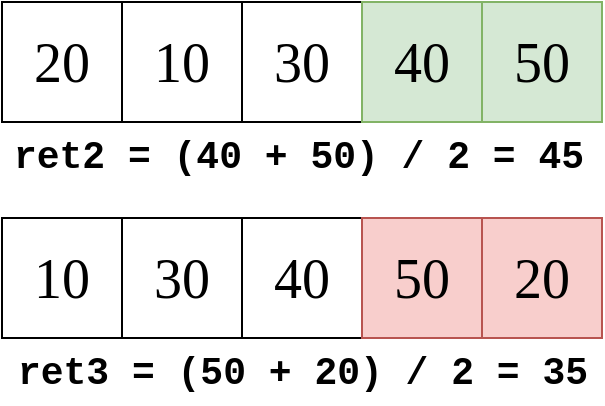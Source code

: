 <mxfile version="26.2.15">
  <diagram name="Pagina-1" id="OY0fyZSiVEXcbiOMYMP0">
    <mxGraphModel dx="672" dy="372" grid="1" gridSize="10" guides="1" tooltips="1" connect="1" arrows="1" fold="1" page="1" pageScale="1" pageWidth="827" pageHeight="1169" math="0" shadow="0">
      <root>
        <mxCell id="0" />
        <mxCell id="1" parent="0" />
        <mxCell id="mZAEAbtwkrp6PI0slRsM-2" value="10" style="whiteSpace=wrap;html=1;aspect=fixed;fontSize=28;fontFamily=DIN Alternate;" parent="1" vertex="1">
          <mxGeometry x="10" y="118" width="60" height="60" as="geometry" />
        </mxCell>
        <mxCell id="mZAEAbtwkrp6PI0slRsM-3" value="30" style="whiteSpace=wrap;html=1;aspect=fixed;fontSize=28;fontFamily=DIN Alternate;" parent="1" vertex="1">
          <mxGeometry x="70" y="118" width="60" height="60" as="geometry" />
        </mxCell>
        <mxCell id="mZAEAbtwkrp6PI0slRsM-4" value="40" style="whiteSpace=wrap;html=1;aspect=fixed;fontSize=28;fontFamily=DIN Alternate;" parent="1" vertex="1">
          <mxGeometry x="130" y="118" width="60" height="60" as="geometry" />
        </mxCell>
        <mxCell id="mZAEAbtwkrp6PI0slRsM-5" value="50" style="whiteSpace=wrap;html=1;aspect=fixed;fontSize=28;fontFamily=DIN Alternate;fillColor=#f8cecc;strokeColor=#b85450;" parent="1" vertex="1">
          <mxGeometry x="190" y="118" width="60" height="60" as="geometry" />
        </mxCell>
        <mxCell id="mZAEAbtwkrp6PI0slRsM-6" value="20" style="whiteSpace=wrap;html=1;aspect=fixed;fontSize=28;fontFamily=DIN Alternate;fillColor=#f8cecc;strokeColor=#b85450;" parent="1" vertex="1">
          <mxGeometry x="250" y="118" width="60" height="60" as="geometry" />
        </mxCell>
        <mxCell id="mZAEAbtwkrp6PI0slRsM-12" value="ret3 = (50 + 20) / 2 = 35" style="text;html=1;align=center;verticalAlign=middle;whiteSpace=wrap;rounded=0;fontFamily=Courier New;fontStyle=1;fontSize=19;" parent="1" vertex="1">
          <mxGeometry x="11.5" y="181" width="297" height="30" as="geometry" />
        </mxCell>
        <mxCell id="PzMSOVeLEXaj8im2hZ2g-1" value="20" style="whiteSpace=wrap;html=1;aspect=fixed;fontSize=28;fontFamily=DIN Alternate;" parent="1" vertex="1">
          <mxGeometry x="10" y="10" width="60" height="60" as="geometry" />
        </mxCell>
        <mxCell id="PzMSOVeLEXaj8im2hZ2g-2" value="10" style="whiteSpace=wrap;html=1;aspect=fixed;fontSize=28;fontFamily=DIN Alternate;" parent="1" vertex="1">
          <mxGeometry x="70" y="10" width="60" height="60" as="geometry" />
        </mxCell>
        <mxCell id="PzMSOVeLEXaj8im2hZ2g-3" value="30" style="whiteSpace=wrap;html=1;aspect=fixed;fontSize=28;fontFamily=DIN Alternate;" parent="1" vertex="1">
          <mxGeometry x="130" y="10" width="60" height="60" as="geometry" />
        </mxCell>
        <mxCell id="PzMSOVeLEXaj8im2hZ2g-4" value="40" style="whiteSpace=wrap;html=1;aspect=fixed;fontSize=28;fontFamily=DIN Alternate;fillColor=#d5e8d4;strokeColor=#82b366;" parent="1" vertex="1">
          <mxGeometry x="190" y="10" width="60" height="60" as="geometry" />
        </mxCell>
        <mxCell id="PzMSOVeLEXaj8im2hZ2g-5" value="50" style="whiteSpace=wrap;html=1;aspect=fixed;fontSize=28;fontFamily=DIN Alternate;fillColor=#d5e8d4;strokeColor=#82b366;" parent="1" vertex="1">
          <mxGeometry x="250" y="10" width="60" height="60" as="geometry" />
        </mxCell>
        <mxCell id="GEQn29shIYRXevMfR-40-1" value="ret2 = (40 + 50) / 2 = 45" style="text;html=1;align=center;verticalAlign=middle;whiteSpace=wrap;rounded=0;fontFamily=Courier New;fontStyle=1;fontSize=19;" vertex="1" parent="1">
          <mxGeometry x="9.5" y="73" width="297" height="30" as="geometry" />
        </mxCell>
      </root>
    </mxGraphModel>
  </diagram>
</mxfile>
